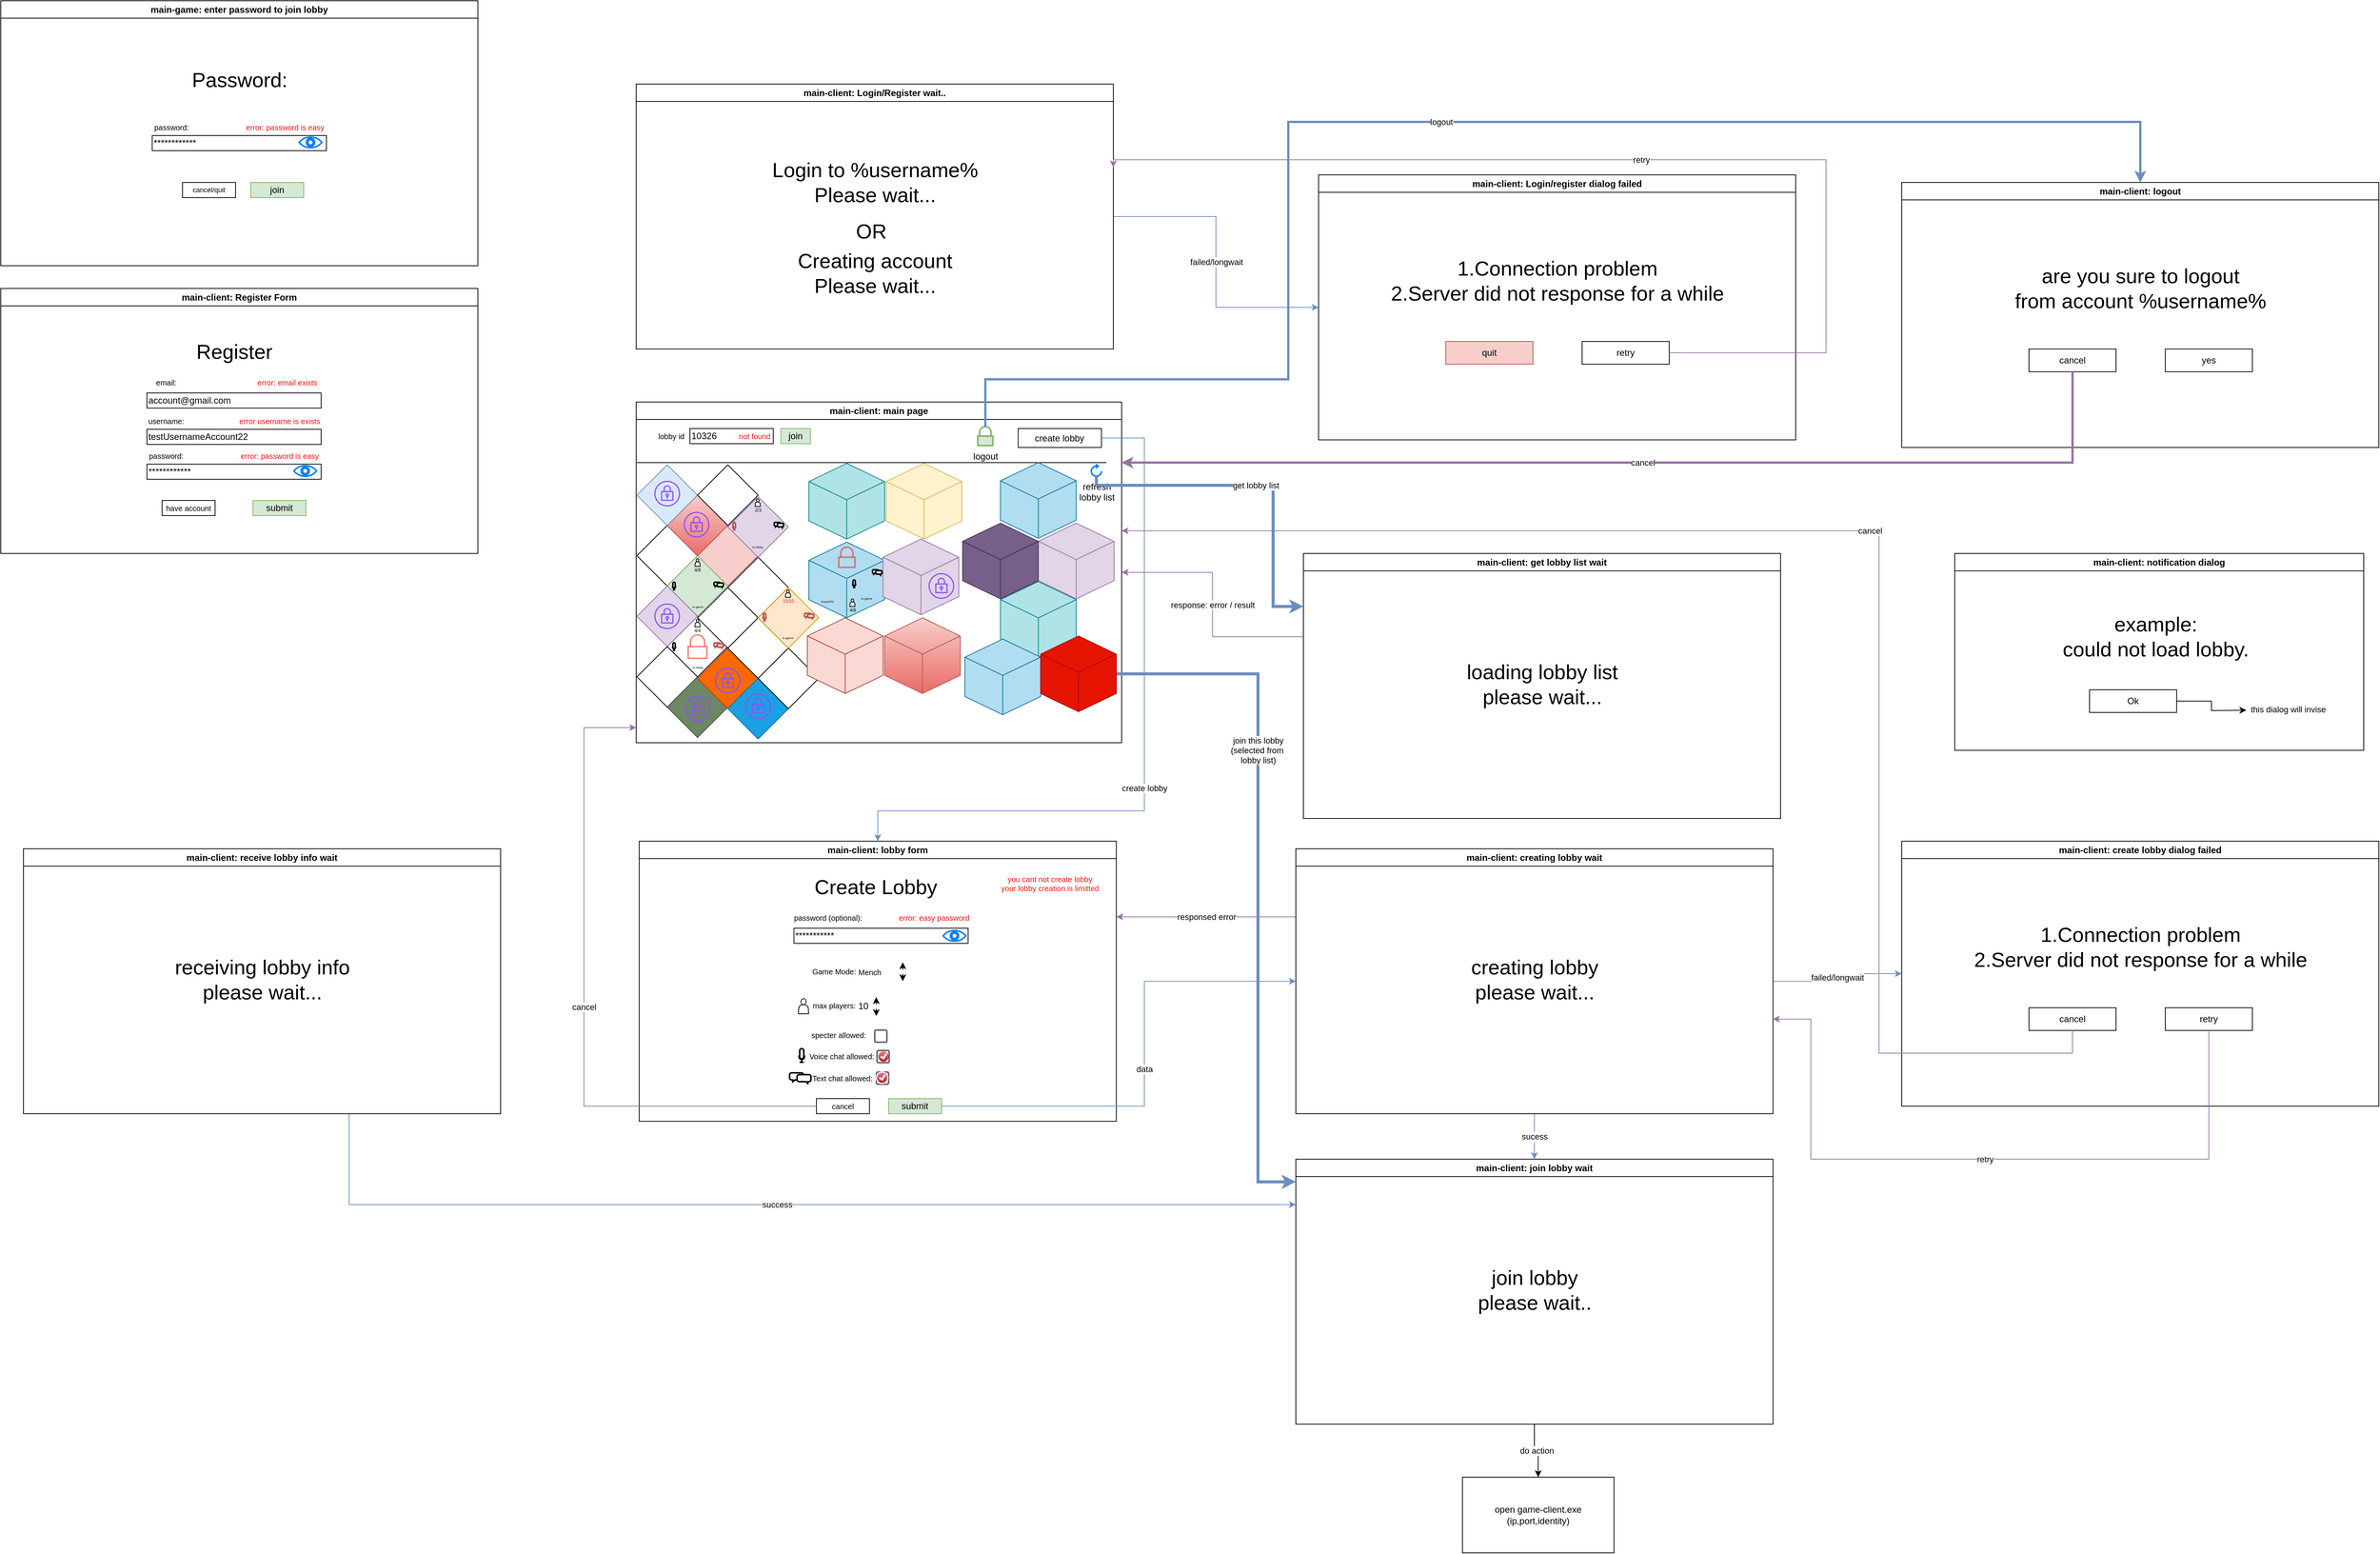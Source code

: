 <mxfile version="22.1.11" type="device">
  <diagram name="Page-1" id="_wcG8xe-D7dsYR9DWQV5">
    <mxGraphModel dx="819" dy="427" grid="1" gridSize="10" guides="1" tooltips="1" connect="1" arrows="1" fold="1" page="1" pageScale="1" pageWidth="850" pageHeight="1100" math="0" shadow="0">
      <root>
        <mxCell id="0" />
        <mxCell id="1" parent="0" />
        <mxCell id="gB0xZqEEHk474Gqq3liz-2" value="main-game: enter password to join lobby" style="swimlane;whiteSpace=wrap;html=1;" vertex="1" parent="1">
          <mxGeometry x="480" y="120" width="630" height="350" as="geometry">
            <mxRectangle x="110" y="30" width="180" height="30" as="alternateBounds" />
          </mxGeometry>
        </mxCell>
        <mxCell id="gB0xZqEEHk474Gqq3liz-4" value="************" style="rounded=0;whiteSpace=wrap;html=1;align=left;" vertex="1" parent="gB0xZqEEHk474Gqq3liz-2">
          <mxGeometry x="200" y="178" width="230" height="20" as="geometry" />
        </mxCell>
        <mxCell id="gB0xZqEEHk474Gqq3liz-5" value="cancel/quit" style="rounded=0;whiteSpace=wrap;html=1;fontSize=9;" vertex="1" parent="gB0xZqEEHk474Gqq3liz-2">
          <mxGeometry x="240" y="240" width="70" height="20" as="geometry" />
        </mxCell>
        <mxCell id="gB0xZqEEHk474Gqq3liz-6" value="join" style="rounded=0;whiteSpace=wrap;html=1;fillColor=#d5e8d4;strokeColor=#82b366;" vertex="1" parent="gB0xZqEEHk474Gqq3liz-2">
          <mxGeometry x="330" y="240" width="70" height="20" as="geometry" />
        </mxCell>
        <mxCell id="gB0xZqEEHk474Gqq3liz-9" value="Password:" style="text;html=1;align=center;verticalAlign=middle;resizable=0;points=[];autosize=1;strokeColor=none;fillColor=none;fontSize=27;" vertex="1" parent="gB0xZqEEHk474Gqq3liz-2">
          <mxGeometry x="240" y="80" width="150" height="50" as="geometry" />
        </mxCell>
        <mxCell id="gB0xZqEEHk474Gqq3liz-10" value="" style="html=1;verticalLabelPosition=bottom;align=center;labelBackgroundColor=#ffffff;verticalAlign=top;strokeWidth=2;strokeColor=#0080F0;shadow=0;dashed=0;shape=mxgraph.ios7.icons.eye;" vertex="1" parent="gB0xZqEEHk474Gqq3liz-2">
          <mxGeometry x="394" y="179.95" width="30" height="14.1" as="geometry" />
        </mxCell>
        <mxCell id="gB0xZqEEHk474Gqq3liz-12" value="password:" style="text;html=1;align=center;verticalAlign=middle;resizable=0;points=[];autosize=1;strokeColor=none;fillColor=none;fontSize=10;" vertex="1" parent="gB0xZqEEHk474Gqq3liz-2">
          <mxGeometry x="190" y="152" width="70" height="30" as="geometry" />
        </mxCell>
        <mxCell id="gB0xZqEEHk474Gqq3liz-14" value="error: password is easy" style="text;html=1;align=center;verticalAlign=middle;resizable=0;points=[];autosize=1;strokeColor=none;fillColor=none;fontSize=10;fontColor=#FF0F0F;" vertex="1" parent="gB0xZqEEHk474Gqq3liz-2">
          <mxGeometry x="310" y="152" width="130" height="30" as="geometry" />
        </mxCell>
        <mxCell id="gB0xZqEEHk474Gqq3liz-16" value="main-client: Register Form" style="swimlane;whiteSpace=wrap;html=1;" vertex="1" parent="1">
          <mxGeometry x="480" y="500" width="630" height="350" as="geometry">
            <mxRectangle x="110" y="30" width="180" height="30" as="alternateBounds" />
          </mxGeometry>
        </mxCell>
        <mxCell id="gB0xZqEEHk474Gqq3liz-17" value="account@gmail.com" style="rounded=0;whiteSpace=wrap;html=1;align=left;" vertex="1" parent="gB0xZqEEHk474Gqq3liz-16">
          <mxGeometry x="193" y="138" width="230" height="20" as="geometry" />
        </mxCell>
        <mxCell id="gB0xZqEEHk474Gqq3liz-18" value="&lt;font style=&quot;font-size: 10px;&quot;&gt;have account&lt;/font&gt;" style="rounded=0;whiteSpace=wrap;html=1;" vertex="1" parent="gB0xZqEEHk474Gqq3liz-16">
          <mxGeometry x="213" y="280" width="70" height="20" as="geometry" />
        </mxCell>
        <mxCell id="gB0xZqEEHk474Gqq3liz-19" value="submit" style="rounded=0;whiteSpace=wrap;html=1;fillColor=#d5e8d4;strokeColor=#82b366;" vertex="1" parent="gB0xZqEEHk474Gqq3liz-16">
          <mxGeometry x="333" y="280" width="70" height="20" as="geometry" />
        </mxCell>
        <mxCell id="gB0xZqEEHk474Gqq3liz-20" value="Register" style="text;html=1;align=center;verticalAlign=middle;resizable=0;points=[];autosize=1;strokeColor=none;fillColor=none;fontSize=27;" vertex="1" parent="gB0xZqEEHk474Gqq3liz-16">
          <mxGeometry x="248" y="59" width="120" height="50" as="geometry" />
        </mxCell>
        <mxCell id="gB0xZqEEHk474Gqq3liz-21" value="email:" style="text;html=1;align=center;verticalAlign=middle;resizable=0;points=[];autosize=1;strokeColor=none;fillColor=none;fontSize=10;" vertex="1" parent="gB0xZqEEHk474Gqq3liz-16">
          <mxGeometry x="193" y="109" width="50" height="30" as="geometry" />
        </mxCell>
        <mxCell id="gB0xZqEEHk474Gqq3liz-22" value="error: email exists" style="text;html=1;align=center;verticalAlign=middle;resizable=0;points=[];autosize=1;strokeColor=none;fillColor=none;fontSize=10;fontColor=#FF0F0F;" vertex="1" parent="gB0xZqEEHk474Gqq3liz-16">
          <mxGeometry x="328" y="109" width="100" height="30" as="geometry" />
        </mxCell>
        <mxCell id="gB0xZqEEHk474Gqq3liz-23" value="************" style="rounded=0;whiteSpace=wrap;html=1;align=left;" vertex="1" parent="gB0xZqEEHk474Gqq3liz-16">
          <mxGeometry x="193" y="232" width="230" height="20" as="geometry" />
        </mxCell>
        <mxCell id="gB0xZqEEHk474Gqq3liz-24" value="" style="html=1;verticalLabelPosition=bottom;align=center;labelBackgroundColor=#ffffff;verticalAlign=top;strokeWidth=2;strokeColor=#0080F0;shadow=0;dashed=0;shape=mxgraph.ios7.icons.eye;" vertex="1" parent="gB0xZqEEHk474Gqq3liz-16">
          <mxGeometry x="387" y="233.95" width="30" height="14.1" as="geometry" />
        </mxCell>
        <mxCell id="gB0xZqEEHk474Gqq3liz-25" value="password:" style="text;html=1;align=center;verticalAlign=middle;resizable=0;points=[];autosize=1;strokeColor=none;fillColor=none;fontSize=10;" vertex="1" parent="gB0xZqEEHk474Gqq3liz-16">
          <mxGeometry x="183" y="206" width="70" height="30" as="geometry" />
        </mxCell>
        <mxCell id="gB0xZqEEHk474Gqq3liz-26" value="error: password is easy" style="text;html=1;align=center;verticalAlign=middle;resizable=0;points=[];autosize=1;strokeColor=none;fillColor=none;fontSize=10;fontColor=#FF0F0F;" vertex="1" parent="gB0xZqEEHk474Gqq3liz-16">
          <mxGeometry x="303" y="206" width="130" height="30" as="geometry" />
        </mxCell>
        <mxCell id="gB0xZqEEHk474Gqq3liz-27" value="testUsernameAccount22" style="rounded=0;whiteSpace=wrap;html=1;align=left;" vertex="1" parent="gB0xZqEEHk474Gqq3liz-16">
          <mxGeometry x="193" y="186" width="230" height="20" as="geometry" />
        </mxCell>
        <mxCell id="gB0xZqEEHk474Gqq3liz-28" value="username:" style="text;html=1;align=center;verticalAlign=middle;resizable=0;points=[];autosize=1;strokeColor=none;fillColor=none;fontSize=10;" vertex="1" parent="gB0xZqEEHk474Gqq3liz-16">
          <mxGeometry x="183" y="160" width="70" height="30" as="geometry" />
        </mxCell>
        <mxCell id="gB0xZqEEHk474Gqq3liz-29" value="error username is exists" style="text;html=1;align=center;verticalAlign=middle;resizable=0;points=[];autosize=1;strokeColor=none;fillColor=none;fontSize=10;fontColor=#FF0F0F;" vertex="1" parent="gB0xZqEEHk474Gqq3liz-16">
          <mxGeometry x="303" y="160" width="130" height="30" as="geometry" />
        </mxCell>
        <mxCell id="gB0xZqEEHk474Gqq3liz-32" value="failed/longwait" style="edgeStyle=orthogonalEdgeStyle;rounded=0;orthogonalLoop=1;jettySize=auto;html=1;fillColor=#dae8fc;strokeColor=#6c8ebf;" edge="1" parent="1" source="gB0xZqEEHk474Gqq3liz-34" target="gB0xZqEEHk474Gqq3liz-40">
          <mxGeometry relative="1" as="geometry" />
        </mxCell>
        <mxCell id="gB0xZqEEHk474Gqq3liz-34" value="main-client: Login/Register wait.." style="swimlane;whiteSpace=wrap;html=1;" vertex="1" parent="1">
          <mxGeometry x="1319" y="230" width="630" height="350" as="geometry">
            <mxRectangle x="110" y="30" width="180" height="30" as="alternateBounds" />
          </mxGeometry>
        </mxCell>
        <mxCell id="gB0xZqEEHk474Gqq3liz-35" value="Login to %username%&lt;br&gt;Please wait..." style="text;html=1;align=center;verticalAlign=middle;resizable=0;points=[];autosize=1;strokeColor=none;fillColor=none;fontSize=27;" vertex="1" parent="gB0xZqEEHk474Gqq3liz-34">
          <mxGeometry x="165" y="90" width="300" height="80" as="geometry" />
        </mxCell>
        <mxCell id="gB0xZqEEHk474Gqq3liz-36" value="Creating account&lt;br&gt;Please wait..." style="text;html=1;align=center;verticalAlign=middle;resizable=0;points=[];autosize=1;strokeColor=none;fillColor=none;fontSize=27;" vertex="1" parent="gB0xZqEEHk474Gqq3liz-34">
          <mxGeometry x="200" y="210" width="230" height="80" as="geometry" />
        </mxCell>
        <mxCell id="gB0xZqEEHk474Gqq3liz-37" value="OR" style="text;html=1;align=center;verticalAlign=middle;resizable=0;points=[];autosize=1;strokeColor=none;fillColor=none;fontSize=27;" vertex="1" parent="gB0xZqEEHk474Gqq3liz-34">
          <mxGeometry x="280" y="170" width="60" height="50" as="geometry" />
        </mxCell>
        <mxCell id="gB0xZqEEHk474Gqq3liz-40" value="main-client: Login/register dialog failed" style="swimlane;whiteSpace=wrap;html=1;" vertex="1" parent="1">
          <mxGeometry x="2220" y="350" width="630" height="350" as="geometry">
            <mxRectangle x="110" y="30" width="180" height="30" as="alternateBounds" />
          </mxGeometry>
        </mxCell>
        <mxCell id="gB0xZqEEHk474Gqq3liz-41" value="1.Connection problem&lt;br&gt;2.Server did not response for a while" style="text;html=1;align=center;verticalAlign=middle;resizable=0;points=[];autosize=1;strokeColor=none;fillColor=none;fontSize=27;" vertex="1" parent="gB0xZqEEHk474Gqq3liz-40">
          <mxGeometry x="85" y="100" width="460" height="80" as="geometry" />
        </mxCell>
        <mxCell id="gB0xZqEEHk474Gqq3liz-42" value="retry" style="rounded=0;whiteSpace=wrap;html=1;" vertex="1" parent="gB0xZqEEHk474Gqq3liz-40">
          <mxGeometry x="348" y="220" width="115" height="30" as="geometry" />
        </mxCell>
        <mxCell id="gB0xZqEEHk474Gqq3liz-43" value="quit" style="rounded=0;whiteSpace=wrap;html=1;fillColor=#f8cecc;strokeColor=#b85450;" vertex="1" parent="gB0xZqEEHk474Gqq3liz-40">
          <mxGeometry x="168" y="220" width="115" height="30" as="geometry" />
        </mxCell>
        <mxCell id="gB0xZqEEHk474Gqq3liz-44" value="retry" style="edgeStyle=orthogonalEdgeStyle;rounded=0;orthogonalLoop=1;jettySize=auto;html=1;fillColor=#e1d5e7;strokeColor=#9673a6;" edge="1" parent="1" source="gB0xZqEEHk474Gqq3liz-42">
          <mxGeometry relative="1" as="geometry">
            <mxPoint x="1949" y="340" as="targetPoint" />
            <Array as="points">
              <mxPoint x="2890" y="585" />
              <mxPoint x="2890" y="330" />
              <mxPoint x="1949" y="330" />
            </Array>
          </mxGeometry>
        </mxCell>
        <mxCell id="gB0xZqEEHk474Gqq3liz-45" value="main-client: main page" style="swimlane;whiteSpace=wrap;html=1;" vertex="1" parent="1">
          <mxGeometry x="1319" y="650" width="641" height="450" as="geometry">
            <mxRectangle x="110" y="30" width="180" height="30" as="alternateBounds" />
          </mxGeometry>
        </mxCell>
        <mxCell id="gB0xZqEEHk474Gqq3liz-46" value="" style="html=1;shape=mxgraph.basic.isocube;isoAngle=15;fillColor=#b1ddf0;strokeColor=#10739e;" vertex="1" parent="gB0xZqEEHk474Gqq3liz-45">
          <mxGeometry x="228" y="185" width="100" height="100" as="geometry" />
        </mxCell>
        <mxCell id="gB0xZqEEHk474Gqq3liz-47" value="" style="html=1;verticalLabelPosition=bottom;align=center;labelBackgroundColor=#ffffff;verticalAlign=top;strokeWidth=2;strokeColor=#F70B0B;shadow=0;dashed=0;shape=mxgraph.ios7.icons.locked;fillColor=none;opacity=50;" vertex="1" parent="gB0xZqEEHk474Gqq3liz-45">
          <mxGeometry x="267.48" y="191.63" width="21.4" height="26.75" as="geometry" />
        </mxCell>
        <mxCell id="gB0xZqEEHk474Gqq3liz-48" value="create lobby" style="rounded=0;whiteSpace=wrap;html=1;" vertex="1" parent="gB0xZqEEHk474Gqq3liz-45">
          <mxGeometry x="504.33" y="35" width="110" height="25" as="geometry" />
        </mxCell>
        <mxCell id="gB0xZqEEHk474Gqq3liz-49" value="join" style="rounded=0;whiteSpace=wrap;html=1;fillColor=#d5e8d4;strokeColor=#82b366;" vertex="1" parent="gB0xZqEEHk474Gqq3liz-45">
          <mxGeometry x="191" y="35" width="39" height="20" as="geometry" />
        </mxCell>
        <mxCell id="gB0xZqEEHk474Gqq3liz-50" value="10326" style="rounded=0;whiteSpace=wrap;html=1;align=left;" vertex="1" parent="gB0xZqEEHk474Gqq3liz-45">
          <mxGeometry x="71" y="35" width="110" height="20" as="geometry" />
        </mxCell>
        <mxCell id="gB0xZqEEHk474Gqq3liz-51" value="lobby id" style="text;html=1;align=center;verticalAlign=middle;resizable=0;points=[];autosize=1;strokeColor=none;fillColor=none;fontSize=10;" vertex="1" parent="gB0xZqEEHk474Gqq3liz-45">
          <mxGeometry x="16" y="30" width="60" height="30" as="geometry" />
        </mxCell>
        <mxCell id="gB0xZqEEHk474Gqq3liz-52" value="not found" style="text;html=1;align=center;verticalAlign=middle;resizable=0;points=[];autosize=1;strokeColor=none;fillColor=none;fontSize=10;fontColor=#FF0F0F;" vertex="1" parent="gB0xZqEEHk474Gqq3liz-45">
          <mxGeometry x="121" y="30" width="70" height="30" as="geometry" />
        </mxCell>
        <mxCell id="gB0xZqEEHk474Gqq3liz-53" value="" style="rhombus;whiteSpace=wrap;html=1;" vertex="1" parent="gB0xZqEEHk474Gqq3liz-45">
          <mxGeometry x="1" y="163" width="80" height="80" as="geometry" />
        </mxCell>
        <mxCell id="gB0xZqEEHk474Gqq3liz-54" value="" style="rhombus;whiteSpace=wrap;html=1;fillColor=#f8cecc;strokeColor=#b85450;" vertex="1" parent="gB0xZqEEHk474Gqq3liz-45">
          <mxGeometry x="81" y="163" width="80" height="80" as="geometry" />
        </mxCell>
        <mxCell id="gB0xZqEEHk474Gqq3liz-55" value="" style="rhombus;whiteSpace=wrap;html=1;fillColor=#f8cecc;strokeColor=#b85450;gradientColor=#ea6b66;" vertex="1" parent="gB0xZqEEHk474Gqq3liz-45">
          <mxGeometry x="41" y="123" width="80" height="80" as="geometry" />
        </mxCell>
        <mxCell id="gB0xZqEEHk474Gqq3liz-56" value="" style="rhombus;whiteSpace=wrap;html=1;fillColor=#d5e8d4;strokeColor=#82b366;" vertex="1" parent="gB0xZqEEHk474Gqq3liz-45">
          <mxGeometry x="41" y="203" width="80" height="80" as="geometry" />
        </mxCell>
        <mxCell id="gB0xZqEEHk474Gqq3liz-57" value="" style="html=1;shape=mxgraph.basic.isocube;isoAngle=15;fillColor=#e1d5e7;strokeColor=#9673a6;" vertex="1" parent="gB0xZqEEHk474Gqq3liz-45">
          <mxGeometry x="326" y="181" width="100" height="100" as="geometry" />
        </mxCell>
        <mxCell id="gB0xZqEEHk474Gqq3liz-58" value="" style="html=1;shape=mxgraph.basic.isocube;isoAngle=15;fillColor=#fff2cc;strokeColor=#d6b656;" vertex="1" parent="gB0xZqEEHk474Gqq3liz-45">
          <mxGeometry x="330" y="81" width="100" height="100" as="geometry" />
        </mxCell>
        <mxCell id="gB0xZqEEHk474Gqq3liz-59" value="" style="rhombus;whiteSpace=wrap;html=1;" vertex="1" parent="gB0xZqEEHk474Gqq3liz-45">
          <mxGeometry x="41" y="283" width="80" height="80" as="geometry" />
        </mxCell>
        <mxCell id="gB0xZqEEHk474Gqq3liz-60" value="" style="rhombus;whiteSpace=wrap;html=1;" vertex="1" parent="gB0xZqEEHk474Gqq3liz-45">
          <mxGeometry x="121" y="205" width="80" height="80" as="geometry" />
        </mxCell>
        <mxCell id="gB0xZqEEHk474Gqq3liz-61" value="" style="rhombus;whiteSpace=wrap;html=1;fillColor=#e1d5e7;strokeColor=#9673a6;" vertex="1" parent="gB0xZqEEHk474Gqq3liz-45">
          <mxGeometry x="121" y="125" width="80" height="80" as="geometry" />
        </mxCell>
        <mxCell id="gB0xZqEEHk474Gqq3liz-62" value="" style="html=1;shape=mxgraph.basic.isocube;isoAngle=15;fillColor=#f8cecc;strokeColor=#b85450;gradientColor=#ea6b66;" vertex="1" parent="gB0xZqEEHk474Gqq3liz-45">
          <mxGeometry x="328" y="285" width="100" height="100" as="geometry" />
        </mxCell>
        <mxCell id="gB0xZqEEHk474Gqq3liz-63" value="" style="html=1;shape=mxgraph.basic.isocube;isoAngle=15;fillColor=#b0e3e6;strokeColor=#0e8088;" vertex="1" parent="gB0xZqEEHk474Gqq3liz-45">
          <mxGeometry x="228" y="81" width="100" height="100" as="geometry" />
        </mxCell>
        <mxCell id="gB0xZqEEHk474Gqq3liz-64" value="" style="rhombus;whiteSpace=wrap;html=1;fillColor=#e1d5e7;strokeColor=#9673a6;" vertex="1" parent="gB0xZqEEHk474Gqq3liz-45">
          <mxGeometry x="1" y="243" width="80" height="80" as="geometry" />
        </mxCell>
        <mxCell id="gB0xZqEEHk474Gqq3liz-65" value="" style="rhombus;whiteSpace=wrap;html=1;fillColor=#dae8fc;strokeColor=#6c8ebf;" vertex="1" parent="gB0xZqEEHk474Gqq3liz-45">
          <mxGeometry x="1" y="83" width="80" height="80" as="geometry" />
        </mxCell>
        <mxCell id="gB0xZqEEHk474Gqq3liz-66" value="" style="rhombus;whiteSpace=wrap;html=1;" vertex="1" parent="gB0xZqEEHk474Gqq3liz-45">
          <mxGeometry x="81" y="83" width="80" height="80" as="geometry" />
        </mxCell>
        <mxCell id="gB0xZqEEHk474Gqq3liz-67" value="" style="rhombus;whiteSpace=wrap;html=1;" vertex="1" parent="gB0xZqEEHk474Gqq3liz-45">
          <mxGeometry x="81" y="245" width="80" height="80" as="geometry" />
        </mxCell>
        <mxCell id="gB0xZqEEHk474Gqq3liz-68" value="" style="rhombus;whiteSpace=wrap;html=1;" vertex="1" parent="gB0xZqEEHk474Gqq3liz-45">
          <mxGeometry x="1" y="323" width="80" height="80" as="geometry" />
        </mxCell>
        <mxCell id="gB0xZqEEHk474Gqq3liz-69" value="" style="rhombus;whiteSpace=wrap;html=1;fillColor=#6d8764;fontColor=#ffffff;strokeColor=#3A5431;" vertex="1" parent="gB0xZqEEHk474Gqq3liz-45">
          <mxGeometry x="41" y="363" width="80" height="80" as="geometry" />
        </mxCell>
        <mxCell id="gB0xZqEEHk474Gqq3liz-70" value="" style="rhombus;whiteSpace=wrap;html=1;fillColor=#fa6800;fontColor=#000000;strokeColor=#C73500;" vertex="1" parent="gB0xZqEEHk474Gqq3liz-45">
          <mxGeometry x="81" y="325" width="80" height="80" as="geometry" />
        </mxCell>
        <mxCell id="gB0xZqEEHk474Gqq3liz-71" value="" style="rhombus;whiteSpace=wrap;html=1;" vertex="1" parent="gB0xZqEEHk474Gqq3liz-45">
          <mxGeometry x="121" y="285" width="80" height="80" as="geometry" />
        </mxCell>
        <mxCell id="gB0xZqEEHk474Gqq3liz-72" value="" style="rhombus;whiteSpace=wrap;html=1;fillColor=#1ba1e2;fontColor=#ffffff;strokeColor=#006EAF;" vertex="1" parent="gB0xZqEEHk474Gqq3liz-45">
          <mxGeometry x="121" y="365" width="80" height="80" as="geometry" />
        </mxCell>
        <mxCell id="gB0xZqEEHk474Gqq3liz-73" value="" style="rhombus;whiteSpace=wrap;html=1;" vertex="1" parent="gB0xZqEEHk474Gqq3liz-45">
          <mxGeometry x="161" y="325" width="80" height="80" as="geometry" />
        </mxCell>
        <mxCell id="gB0xZqEEHk474Gqq3liz-74" value="" style="rhombus;whiteSpace=wrap;html=1;fillColor=#ffe6cc;strokeColor=#d79b00;" vertex="1" parent="gB0xZqEEHk474Gqq3liz-45">
          <mxGeometry x="161" y="245" width="80" height="80" as="geometry" />
        </mxCell>
        <mxCell id="gB0xZqEEHk474Gqq3liz-75" value="" style="html=1;shape=mxgraph.basic.isocube;isoAngle=15;fillColor=#fad9d5;strokeColor=#ae4132;" vertex="1" parent="gB0xZqEEHk474Gqq3liz-45">
          <mxGeometry x="226" y="285" width="100" height="100" as="geometry" />
        </mxCell>
        <mxCell id="gB0xZqEEHk474Gqq3liz-76" value="refresh&lt;br&gt;lobby list" style="html=1;verticalLabelPosition=bottom;align=center;labelBackgroundColor=#ffffff;verticalAlign=top;strokeWidth=2;strokeColor=#0080F0;shadow=0;dashed=0;shape=mxgraph.ios7.icons.reload;" vertex="1" parent="gB0xZqEEHk474Gqq3liz-45">
          <mxGeometry x="601" y="83" width="13.33" height="15" as="geometry" />
        </mxCell>
        <mxCell id="gB0xZqEEHk474Gqq3liz-77" value="logout" style="html=1;verticalLabelPosition=bottom;align=center;labelBackgroundColor=#ffffff;verticalAlign=top;strokeWidth=2;strokeColor=#82b366;shadow=0;dashed=0;shape=mxgraph.ios7.icons.locked;fillColor=#d5e8d4;" vertex="1" parent="gB0xZqEEHk474Gqq3liz-45">
          <mxGeometry x="451" y="32.5" width="20" height="25" as="geometry" />
        </mxCell>
        <mxCell id="gB0xZqEEHk474Gqq3liz-78" value="" style="shape=actor;whiteSpace=wrap;html=1;" vertex="1" parent="gB0xZqEEHk474Gqq3liz-45">
          <mxGeometry x="77.67" y="207" width="6.67" height="10" as="geometry" />
        </mxCell>
        <mxCell id="gB0xZqEEHk474Gqq3liz-79" value="4/8" style="text;html=1;strokeColor=none;fillColor=none;align=center;verticalAlign=middle;whiteSpace=wrap;rounded=0;fontSize=6;" vertex="1" parent="gB0xZqEEHk474Gqq3liz-45">
          <mxGeometry x="73.16" y="217" width="15.67" height="10" as="geometry" />
        </mxCell>
        <mxCell id="gB0xZqEEHk474Gqq3liz-80" value="" style="html=1;verticalLabelPosition=bottom;align=center;labelBackgroundColor=#ffffff;verticalAlign=top;strokeWidth=2;shadow=0;dashed=0;shape=mxgraph.ios7.icons.microphone;" vertex="1" parent="gB0xZqEEHk474Gqq3liz-45">
          <mxGeometry x="48" y="238" width="4" height="10" as="geometry" />
        </mxCell>
        <mxCell id="gB0xZqEEHk474Gqq3liz-81" value="" style="html=1;verticalLabelPosition=bottom;align=center;labelBackgroundColor=#ffffff;verticalAlign=top;strokeWidth=2;shadow=0;dashed=0;shape=mxgraph.ios7.icons.chat;" vertex="1" parent="gB0xZqEEHk474Gqq3liz-45">
          <mxGeometry x="102.75" y="238" width="12.33" height="7" as="geometry" />
        </mxCell>
        <mxCell id="gB0xZqEEHk474Gqq3liz-82" value="" style="shape=image;html=1;verticalAlign=top;verticalLabelPosition=bottom;labelBackgroundColor=#ffffff;imageAspect=0;aspect=fixed;image=https://cdn0.iconfinder.com/data/icons/pokemon-go-vol-2/135/_pikachu-128.png" vertex="1" parent="gB0xZqEEHk474Gqq3liz-45">
          <mxGeometry x="62.76" y="226.75" width="36.5" height="36.5" as="geometry" />
        </mxCell>
        <mxCell id="gB0xZqEEHk474Gqq3liz-83" value="" style="shape=image;html=1;verticalAlign=top;verticalLabelPosition=bottom;labelBackgroundColor=#ffffff;imageAspect=0;aspect=fixed;image=https://cdn4.iconfinder.com/data/icons/evil-icons-user-interface/64/eye-128.png;imageBackground=none;imageBorder=none;" vertex="1" parent="gB0xZqEEHk474Gqq3liz-45">
          <mxGeometry x="56" y="221" width="15" height="15" as="geometry" />
        </mxCell>
        <mxCell id="gB0xZqEEHk474Gqq3liz-84" value="in-game" style="text;html=1;strokeColor=none;fillColor=none;align=center;verticalAlign=middle;whiteSpace=wrap;rounded=0;fontSize=4;" vertex="1" parent="gB0xZqEEHk474Gqq3liz-45">
          <mxGeometry x="69.69" y="270" width="22.63" height="1" as="geometry" />
        </mxCell>
        <mxCell id="gB0xZqEEHk474Gqq3liz-85" value="" style="shape=actor;whiteSpace=wrap;html=1;" vertex="1" parent="gB0xZqEEHk474Gqq3liz-45">
          <mxGeometry x="157.13" y="128" width="6.67" height="10" as="geometry" />
        </mxCell>
        <mxCell id="gB0xZqEEHk474Gqq3liz-86" value="2/3" style="text;html=1;strokeColor=none;fillColor=none;align=center;verticalAlign=middle;whiteSpace=wrap;rounded=0;fontSize=6;" vertex="1" parent="gB0xZqEEHk474Gqq3liz-45">
          <mxGeometry x="152.62" y="138" width="15.67" height="10" as="geometry" />
        </mxCell>
        <mxCell id="gB0xZqEEHk474Gqq3liz-87" value="" style="html=1;verticalLabelPosition=bottom;align=center;labelBackgroundColor=#ffffff;verticalAlign=top;strokeWidth=2;shadow=0;dashed=0;shape=mxgraph.ios7.icons.microphone;fillColor=#f8cecc;strokeColor=#b85450;" vertex="1" parent="gB0xZqEEHk474Gqq3liz-45">
          <mxGeometry x="127.46" y="159" width="4" height="10" as="geometry" />
        </mxCell>
        <mxCell id="gB0xZqEEHk474Gqq3liz-88" value="" style="html=1;verticalLabelPosition=bottom;align=center;labelBackgroundColor=#ffffff;verticalAlign=top;strokeWidth=2;shadow=0;dashed=0;shape=mxgraph.ios7.icons.chat;" vertex="1" parent="gB0xZqEEHk474Gqq3liz-45">
          <mxGeometry x="182.21" y="159" width="12.33" height="7" as="geometry" />
        </mxCell>
        <mxCell id="gB0xZqEEHk474Gqq3liz-89" value="" style="shape=image;html=1;verticalAlign=top;verticalLabelPosition=bottom;labelBackgroundColor=#ffffff;imageAspect=0;aspect=fixed;image=https://cdn4.iconfinder.com/data/icons/evil-icons-user-interface/64/eye-128.png;imageBackground=none;imageBorder=none;" vertex="1" parent="gB0xZqEEHk474Gqq3liz-45">
          <mxGeometry x="135.46" y="142" width="15" height="15" as="geometry" />
        </mxCell>
        <mxCell id="gB0xZqEEHk474Gqq3liz-90" value="in-lobby" style="text;html=1;strokeColor=none;fillColor=none;align=center;verticalAlign=middle;whiteSpace=wrap;rounded=0;fontSize=4;" vertex="1" parent="gB0xZqEEHk474Gqq3liz-45">
          <mxGeometry x="149.15" y="191" width="22.63" height="1" as="geometry" />
        </mxCell>
        <mxCell id="gB0xZqEEHk474Gqq3liz-91" value="" style="shape=actor;whiteSpace=wrap;html=1;" vertex="1" parent="gB0xZqEEHk474Gqq3liz-45">
          <mxGeometry x="197.13" y="248" width="6.67" height="10" as="geometry" />
        </mxCell>
        <mxCell id="gB0xZqEEHk474Gqq3liz-92" value="10/10" style="text;html=1;strokeColor=none;fillColor=none;align=center;verticalAlign=middle;whiteSpace=wrap;rounded=0;fontSize=6;fontColor=#FF1B0A;" vertex="1" parent="gB0xZqEEHk474Gqq3liz-45">
          <mxGeometry x="192.62" y="258" width="15.67" height="10" as="geometry" />
        </mxCell>
        <mxCell id="gB0xZqEEHk474Gqq3liz-93" value="" style="html=1;verticalLabelPosition=bottom;align=center;labelBackgroundColor=#ffffff;verticalAlign=top;strokeWidth=2;shadow=0;dashed=0;shape=mxgraph.ios7.icons.microphone;fillColor=#f8cecc;strokeColor=#b85450;" vertex="1" parent="gB0xZqEEHk474Gqq3liz-45">
          <mxGeometry x="167.46" y="279" width="4" height="10" as="geometry" />
        </mxCell>
        <mxCell id="gB0xZqEEHk474Gqq3liz-94" value="" style="html=1;verticalLabelPosition=bottom;align=center;labelBackgroundColor=#ffffff;verticalAlign=top;strokeWidth=2;shadow=0;dashed=0;shape=mxgraph.ios7.icons.chat;fillColor=#f8cecc;strokeColor=#b85450;" vertex="1" parent="gB0xZqEEHk474Gqq3liz-45">
          <mxGeometry x="222.21" y="279" width="12.33" height="7" as="geometry" />
        </mxCell>
        <mxCell id="gB0xZqEEHk474Gqq3liz-95" value="" style="shape=image;html=1;verticalAlign=top;verticalLabelPosition=bottom;labelBackgroundColor=#ffffff;imageAspect=0;aspect=fixed;image=https://cdn4.iconfinder.com/data/icons/evil-icons-user-interface/64/eye-128.png;imageBackground=none;imageBorder=none;" vertex="1" parent="gB0xZqEEHk474Gqq3liz-45">
          <mxGeometry x="175.46" y="262" width="15" height="15" as="geometry" />
        </mxCell>
        <mxCell id="gB0xZqEEHk474Gqq3liz-96" value="in-game" style="text;html=1;strokeColor=none;fillColor=none;align=center;verticalAlign=middle;whiteSpace=wrap;rounded=0;fontSize=4;" vertex="1" parent="gB0xZqEEHk474Gqq3liz-45">
          <mxGeometry x="189.15" y="311" width="22.63" height="1" as="geometry" />
        </mxCell>
        <mxCell id="gB0xZqEEHk474Gqq3liz-97" value="" style="shape=image;html=1;verticalAlign=top;verticalLabelPosition=bottom;labelBackgroundColor=#ffffff;imageAspect=0;aspect=fixed;image=https://cdn0.iconfinder.com/data/icons/pokemon-go-vol-2/135/_snorlax-128.png" vertex="1" parent="gB0xZqEEHk474Gqq3liz-45">
          <mxGeometry x="185" y="271" width="32" height="32" as="geometry" />
        </mxCell>
        <mxCell id="gB0xZqEEHk474Gqq3liz-98" value="" style="shape=actor;whiteSpace=wrap;html=1;" vertex="1" parent="gB0xZqEEHk474Gqq3liz-45">
          <mxGeometry x="77.67" y="287" width="6.67" height="10" as="geometry" />
        </mxCell>
        <mxCell id="gB0xZqEEHk474Gqq3liz-99" value="" style="html=1;verticalLabelPosition=bottom;align=center;labelBackgroundColor=#ffffff;verticalAlign=top;strokeWidth=2;shadow=0;dashed=0;shape=mxgraph.ios7.icons.microphone;" vertex="1" parent="gB0xZqEEHk474Gqq3liz-45">
          <mxGeometry x="48" y="318" width="4" height="10" as="geometry" />
        </mxCell>
        <mxCell id="gB0xZqEEHk474Gqq3liz-100" value="" style="html=1;verticalLabelPosition=bottom;align=center;labelBackgroundColor=#ffffff;verticalAlign=top;strokeWidth=2;shadow=0;dashed=0;shape=mxgraph.ios7.icons.chat;fillColor=#f8cecc;strokeColor=#b85450;" vertex="1" parent="gB0xZqEEHk474Gqq3liz-45">
          <mxGeometry x="102.75" y="318" width="12.33" height="7" as="geometry" />
        </mxCell>
        <mxCell id="gB0xZqEEHk474Gqq3liz-101" value="" style="shape=image;html=1;verticalAlign=top;verticalLabelPosition=bottom;labelBackgroundColor=#ffffff;imageAspect=0;aspect=fixed;image=https://cdn4.iconfinder.com/data/icons/evil-icons-user-interface/64/eye-128.png;imageBackground=none;imageBorder=none;" vertex="1" parent="gB0xZqEEHk474Gqq3liz-45">
          <mxGeometry x="56" y="301" width="15" height="15" as="geometry" />
        </mxCell>
        <mxCell id="gB0xZqEEHk474Gqq3liz-102" value="in-lobby" style="text;html=1;strokeColor=none;fillColor=none;align=center;verticalAlign=middle;whiteSpace=wrap;rounded=0;fontSize=4;" vertex="1" parent="gB0xZqEEHk474Gqq3liz-45">
          <mxGeometry x="69.69" y="350" width="22.63" height="1" as="geometry" />
        </mxCell>
        <mxCell id="gB0xZqEEHk474Gqq3liz-103" value="" style="shape=image;html=1;verticalAlign=top;verticalLabelPosition=bottom;labelBackgroundColor=#ffffff;imageAspect=0;aspect=fixed;image=https://cdn0.iconfinder.com/data/icons/pokemon-go-vol-2/135/_snorlax-128.png" vertex="1" parent="gB0xZqEEHk474Gqq3liz-45">
          <mxGeometry x="65.54" y="310" width="32" height="32" as="geometry" />
        </mxCell>
        <mxCell id="gB0xZqEEHk474Gqq3liz-104" value="4/4" style="text;html=1;strokeColor=none;fillColor=none;align=center;verticalAlign=middle;whiteSpace=wrap;rounded=0;fontSize=6;" vertex="1" parent="gB0xZqEEHk474Gqq3liz-45">
          <mxGeometry x="73.16" y="297" width="15.67" height="10" as="geometry" />
        </mxCell>
        <mxCell id="gB0xZqEEHk474Gqq3liz-105" value="" style="html=1;verticalLabelPosition=bottom;align=center;labelBackgroundColor=#ffffff;verticalAlign=top;strokeWidth=2;strokeColor=#F70B0B;shadow=0;dashed=0;shape=mxgraph.ios7.icons.locked;fillColor=none;opacity=50;" vertex="1" parent="gB0xZqEEHk474Gqq3liz-45">
          <mxGeometry x="68.61" y="307.5" width="24.8" height="31" as="geometry" />
        </mxCell>
        <mxCell id="gB0xZqEEHk474Gqq3liz-106" value="" style="shape=image;html=1;verticalAlign=top;verticalLabelPosition=bottom;labelBackgroundColor=#ffffff;imageAspect=0;aspect=fixed;image=https://cdn0.iconfinder.com/data/icons/pokemon-go-vol-2/135/_Pokeball-128.png" vertex="1" parent="gB0xZqEEHk474Gqq3liz-45">
          <mxGeometry x="146.46" y="151" width="28" height="28" as="geometry" />
        </mxCell>
        <mxCell id="gB0xZqEEHk474Gqq3liz-107" value="" style="sketch=0;outlineConnect=0;fontColor=#232F3E;gradientColor=none;fillColor=#8C4FFF;strokeColor=none;dashed=0;verticalLabelPosition=bottom;verticalAlign=top;align=center;html=1;fontSize=12;fontStyle=0;aspect=fixed;pointerEvents=1;shape=mxgraph.aws4.vpn_gateway;" vertex="1" parent="gB0xZqEEHk474Gqq3liz-45">
          <mxGeometry x="144" y="385" width="34" height="34" as="geometry" />
        </mxCell>
        <mxCell id="gB0xZqEEHk474Gqq3liz-108" value="" style="sketch=0;outlineConnect=0;fontColor=#232F3E;gradientColor=none;fillColor=#8C4FFF;strokeColor=none;dashed=0;verticalLabelPosition=bottom;verticalAlign=top;align=center;html=1;fontSize=12;fontStyle=0;aspect=fixed;pointerEvents=1;shape=mxgraph.aws4.vpn_gateway;" vertex="1" parent="gB0xZqEEHk474Gqq3liz-45">
          <mxGeometry x="62.76" y="145" width="34" height="34" as="geometry" />
        </mxCell>
        <mxCell id="gB0xZqEEHk474Gqq3liz-109" value="" style="sketch=0;outlineConnect=0;fontColor=#232F3E;gradientColor=none;fillColor=#8C4FFF;strokeColor=none;dashed=0;verticalLabelPosition=bottom;verticalAlign=top;align=center;html=1;fontSize=12;fontStyle=0;aspect=fixed;pointerEvents=1;shape=mxgraph.aws4.vpn_gateway;" vertex="1" parent="gB0xZqEEHk474Gqq3liz-45">
          <mxGeometry x="386" y="226" width="34" height="34" as="geometry" />
        </mxCell>
        <mxCell id="gB0xZqEEHk474Gqq3liz-110" value="" style="shape=actor;whiteSpace=wrap;html=1;" vertex="1" parent="gB0xZqEEHk474Gqq3liz-45">
          <mxGeometry x="282.21" y="260" width="6.67" height="10" as="geometry" />
        </mxCell>
        <mxCell id="gB0xZqEEHk474Gqq3liz-111" value="4/8" style="text;html=1;strokeColor=none;fillColor=none;align=center;verticalAlign=middle;whiteSpace=wrap;rounded=0;fontSize=6;" vertex="1" parent="gB0xZqEEHk474Gqq3liz-45">
          <mxGeometry x="277.7" y="270" width="15.67" height="10" as="geometry" />
        </mxCell>
        <mxCell id="gB0xZqEEHk474Gqq3liz-112" value="" style="html=1;verticalLabelPosition=bottom;align=center;labelBackgroundColor=#ffffff;verticalAlign=top;strokeWidth=2;shadow=0;dashed=0;shape=mxgraph.ios7.icons.microphone;" vertex="1" parent="gB0xZqEEHk474Gqq3liz-45">
          <mxGeometry x="285.8" y="235" width="4" height="10" as="geometry" />
        </mxCell>
        <mxCell id="gB0xZqEEHk474Gqq3liz-113" value="" style="html=1;verticalLabelPosition=bottom;align=center;labelBackgroundColor=#ffffff;verticalAlign=top;strokeWidth=2;shadow=0;dashed=0;shape=mxgraph.ios7.icons.chat;" vertex="1" parent="gB0xZqEEHk474Gqq3liz-45">
          <mxGeometry x="312.0" y="221.5" width="12.33" height="7" as="geometry" />
        </mxCell>
        <mxCell id="gB0xZqEEHk474Gqq3liz-114" value="" style="shape=image;html=1;verticalAlign=top;verticalLabelPosition=bottom;labelBackgroundColor=#ffffff;imageAspect=0;aspect=fixed;image=https://cdn0.iconfinder.com/data/icons/pokemon-go-vol-2/135/_pikachu-128.png" vertex="1" parent="gB0xZqEEHk474Gqq3liz-45">
          <mxGeometry x="234.54" y="227" width="36.5" height="36.5" as="geometry" />
        </mxCell>
        <mxCell id="gB0xZqEEHk474Gqq3liz-115" value="" style="shape=image;html=1;verticalAlign=top;verticalLabelPosition=bottom;labelBackgroundColor=#ffffff;imageAspect=0;aspect=fixed;image=https://cdn4.iconfinder.com/data/icons/evil-icons-user-interface/64/eye-128.png;imageBackground=none;imageBorder=none;" vertex="1" parent="gB0xZqEEHk474Gqq3liz-45">
          <mxGeometry x="293.37" y="224.5" width="15" height="15" as="geometry" />
        </mxCell>
        <mxCell id="gB0xZqEEHk474Gqq3liz-116" value="GuessPO" style="text;html=1;strokeColor=none;fillColor=none;align=center;verticalAlign=middle;whiteSpace=wrap;rounded=0;fontSize=4;" vertex="1" parent="gB0xZqEEHk474Gqq3liz-45">
          <mxGeometry x="241" y="263.5" width="22.63" height="1" as="geometry" />
        </mxCell>
        <mxCell id="gB0xZqEEHk474Gqq3liz-117" value="in-game" style="text;html=1;strokeColor=none;fillColor=none;align=center;verticalAlign=middle;whiteSpace=wrap;rounded=0;fontSize=4;" vertex="1" parent="gB0xZqEEHk474Gqq3liz-45">
          <mxGeometry x="293.37" y="259" width="22.63" height="1" as="geometry" />
        </mxCell>
        <mxCell id="gB0xZqEEHk474Gqq3liz-118" value="" style="sketch=0;outlineConnect=0;fontColor=#232F3E;gradientColor=none;fillColor=#8C4FFF;strokeColor=none;dashed=0;verticalLabelPosition=bottom;verticalAlign=top;align=center;html=1;fontSize=12;fontStyle=0;aspect=fixed;pointerEvents=1;shape=mxgraph.aws4.vpn_gateway;" vertex="1" parent="gB0xZqEEHk474Gqq3liz-45">
          <mxGeometry x="64.54" y="388" width="34" height="34" as="geometry" />
        </mxCell>
        <mxCell id="gB0xZqEEHk474Gqq3liz-119" value="" style="sketch=0;outlineConnect=0;fontColor=#232F3E;gradientColor=none;fillColor=#8C4FFF;strokeColor=none;dashed=0;verticalLabelPosition=bottom;verticalAlign=top;align=center;html=1;fontSize=12;fontStyle=0;aspect=fixed;pointerEvents=1;shape=mxgraph.aws4.vpn_gateway;" vertex="1" parent="gB0xZqEEHk474Gqq3liz-45">
          <mxGeometry x="104" y="351" width="34" height="34" as="geometry" />
        </mxCell>
        <mxCell id="gB0xZqEEHk474Gqq3liz-120" value="" style="sketch=0;outlineConnect=0;fontColor=#232F3E;gradientColor=none;fillColor=#8C4FFF;strokeColor=none;dashed=0;verticalLabelPosition=bottom;verticalAlign=top;align=center;html=1;fontSize=12;fontStyle=0;aspect=fixed;pointerEvents=1;shape=mxgraph.aws4.vpn_gateway;" vertex="1" parent="gB0xZqEEHk474Gqq3liz-45">
          <mxGeometry x="24" y="266" width="34" height="34" as="geometry" />
        </mxCell>
        <mxCell id="gB0xZqEEHk474Gqq3liz-121" value="" style="sketch=0;outlineConnect=0;fontColor=#232F3E;gradientColor=none;fillColor=#8C4FFF;strokeColor=none;dashed=0;verticalLabelPosition=bottom;verticalAlign=top;align=center;html=1;fontSize=12;fontStyle=0;aspect=fixed;pointerEvents=1;shape=mxgraph.aws4.vpn_gateway;" vertex="1" parent="gB0xZqEEHk474Gqq3liz-45">
          <mxGeometry x="24" y="104" width="34" height="34" as="geometry" />
        </mxCell>
        <mxCell id="gB0xZqEEHk474Gqq3liz-122" value="" style="endArrow=none;html=1;rounded=0;" edge="1" parent="1">
          <mxGeometry width="50" height="50" relative="1" as="geometry">
            <mxPoint x="1320" y="730" as="sourcePoint" />
            <mxPoint x="1940" y="730" as="targetPoint" />
          </mxGeometry>
        </mxCell>
        <mxCell id="gB0xZqEEHk474Gqq3liz-123" value="" style="html=1;shape=mxgraph.basic.isocube;isoAngle=15;fillColor=#e1d5e7;strokeColor=#9673a6;" vertex="1" parent="1">
          <mxGeometry x="1850" y="810" width="100" height="100" as="geometry" />
        </mxCell>
        <mxCell id="gB0xZqEEHk474Gqq3liz-124" value="" style="html=1;shape=mxgraph.basic.isocube;isoAngle=15;fillColor=#b0e3e6;strokeColor=#0e8088;" vertex="1" parent="1">
          <mxGeometry x="1800" y="887" width="100" height="100" as="geometry" />
        </mxCell>
        <mxCell id="gB0xZqEEHk474Gqq3liz-125" value="" style="html=1;shape=mxgraph.basic.isocube;isoAngle=15;fillColor=#76608a;fontColor=#ffffff;strokeColor=#432D57;" vertex="1" parent="1">
          <mxGeometry x="1750" y="810" width="100" height="100" as="geometry" />
        </mxCell>
        <mxCell id="gB0xZqEEHk474Gqq3liz-126" value="" style="html=1;shape=mxgraph.basic.isocube;isoAngle=15;fillColor=#b1ddf0;strokeColor=#10739e;" vertex="1" parent="1">
          <mxGeometry x="1753" y="963" width="100" height="100" as="geometry" />
        </mxCell>
        <mxCell id="gB0xZqEEHk474Gqq3liz-127" value="" style="html=1;shape=mxgraph.basic.isocube;isoAngle=15;fillColor=#b1ddf0;strokeColor=#10739e;" vertex="1" parent="1">
          <mxGeometry x="1800" y="730" width="100" height="100" as="geometry" />
        </mxCell>
        <mxCell id="gB0xZqEEHk474Gqq3liz-128" value="join this lobby&lt;br&gt;(selected from&amp;nbsp;&lt;br&gt;lobby list)" style="edgeStyle=orthogonalEdgeStyle;rounded=0;orthogonalLoop=1;jettySize=auto;html=1;fillColor=#dae8fc;strokeColor=#6c8ebf;strokeWidth=4;" edge="1" parent="1" source="gB0xZqEEHk474Gqq3liz-129" target="gB0xZqEEHk474Gqq3liz-176">
          <mxGeometry x="-0.366" relative="1" as="geometry">
            <Array as="points">
              <mxPoint x="2140" y="1009.0" />
              <mxPoint x="2140" y="1680" />
            </Array>
            <mxPoint as="offset" />
          </mxGeometry>
        </mxCell>
        <mxCell id="gB0xZqEEHk474Gqq3liz-129" value="" style="html=1;shape=mxgraph.basic.isocube;isoAngle=15;fillColor=#e51400;fontColor=#ffffff;strokeColor=#B20000;" vertex="1" parent="1">
          <mxGeometry x="1853" y="959" width="100" height="100" as="geometry" />
        </mxCell>
        <mxCell id="gB0xZqEEHk474Gqq3liz-130" value="main-client: lobby form" style="swimlane;whiteSpace=wrap;html=1;" vertex="1" parent="1">
          <mxGeometry x="1323" y="1230" width="630" height="370" as="geometry">
            <mxRectangle x="110" y="30" width="180" height="30" as="alternateBounds" />
          </mxGeometry>
        </mxCell>
        <mxCell id="gB0xZqEEHk474Gqq3liz-131" value="***********" style="rounded=0;whiteSpace=wrap;html=1;align=left;" vertex="1" parent="gB0xZqEEHk474Gqq3liz-130">
          <mxGeometry x="204.29" y="115" width="230" height="20" as="geometry" />
        </mxCell>
        <mxCell id="gB0xZqEEHk474Gqq3liz-132" value="password (optional):" style="text;html=1;align=center;verticalAlign=middle;resizable=0;points=[];autosize=1;strokeColor=none;fillColor=none;fontSize=10;" vertex="1" parent="gB0xZqEEHk474Gqq3liz-130">
          <mxGeometry x="194.0" y="86" width="110" height="30" as="geometry" />
        </mxCell>
        <mxCell id="gB0xZqEEHk474Gqq3liz-133" value="error: easy password" style="text;html=1;align=center;verticalAlign=middle;resizable=0;points=[];autosize=1;strokeColor=none;fillColor=none;fontSize=10;fontColor=#FF0F0F;" vertex="1" parent="gB0xZqEEHk474Gqq3liz-130">
          <mxGeometry x="329.29" y="86" width="120" height="30" as="geometry" />
        </mxCell>
        <mxCell id="gB0xZqEEHk474Gqq3liz-134" value="Create Lobby" style="text;html=1;align=center;verticalAlign=middle;resizable=0;points=[];autosize=1;strokeColor=none;fillColor=none;fontSize=27;" vertex="1" parent="gB0xZqEEHk474Gqq3liz-130">
          <mxGeometry x="217" y="36" width="190" height="50" as="geometry" />
        </mxCell>
        <mxCell id="gB0xZqEEHk474Gqq3liz-135" value="" style="html=1;verticalLabelPosition=bottom;align=center;labelBackgroundColor=#ffffff;verticalAlign=top;strokeWidth=2;strokeColor=#0080F0;shadow=0;dashed=0;shape=mxgraph.ios7.icons.eye;" vertex="1" parent="gB0xZqEEHk474Gqq3liz-130">
          <mxGeometry x="401.29" y="117.95" width="30" height="14.1" as="geometry" />
        </mxCell>
        <mxCell id="gB0xZqEEHk474Gqq3liz-136" value="" style="shape=actor;whiteSpace=wrap;html=1;" vertex="1" parent="gB0xZqEEHk474Gqq3liz-130">
          <mxGeometry x="210.29" y="208" width="13.33" height="20" as="geometry" />
        </mxCell>
        <mxCell id="gB0xZqEEHk474Gqq3liz-137" value="" style="endArrow=classic;html=1;rounded=0;" edge="1" parent="gB0xZqEEHk474Gqq3liz-130">
          <mxGeometry width="50" height="50" relative="1" as="geometry">
            <mxPoint x="313" y="221" as="sourcePoint" />
            <mxPoint x="313" y="231" as="targetPoint" />
          </mxGeometry>
        </mxCell>
        <mxCell id="gB0xZqEEHk474Gqq3liz-138" value="max players:" style="text;html=1;align=center;verticalAlign=middle;resizable=0;points=[];autosize=1;strokeColor=none;fillColor=none;fontSize=10;" vertex="1" parent="gB0xZqEEHk474Gqq3liz-130">
          <mxGeometry x="217" y="202" width="80" height="30" as="geometry" />
        </mxCell>
        <mxCell id="gB0xZqEEHk474Gqq3liz-139" value="10" style="text;html=1;strokeColor=none;fillColor=none;align=center;verticalAlign=middle;whiteSpace=wrap;rounded=0;" vertex="1" parent="gB0xZqEEHk474Gqq3liz-130">
          <mxGeometry x="281" y="213" width="30" height="10" as="geometry" />
        </mxCell>
        <mxCell id="gB0xZqEEHk474Gqq3liz-140" value="" style="html=1;verticalLabelPosition=bottom;align=center;labelBackgroundColor=#ffffff;verticalAlign=top;strokeWidth=2;shadow=0;dashed=0;shape=mxgraph.ios7.icons.microphone;" vertex="1" parent="gB0xZqEEHk474Gqq3liz-130">
          <mxGeometry x="211" y="274" width="7.2" height="18" as="geometry" />
        </mxCell>
        <mxCell id="gB0xZqEEHk474Gqq3liz-141" value="" style="html=1;verticalLabelPosition=bottom;align=center;labelBackgroundColor=#ffffff;verticalAlign=top;strokeWidth=2;shadow=0;dashed=0;shape=mxgraph.ios7.icons.chat;" vertex="1" parent="gB0xZqEEHk474Gqq3liz-130">
          <mxGeometry x="198.6" y="306" width="28.19" height="14" as="geometry" />
        </mxCell>
        <mxCell id="gB0xZqEEHk474Gqq3liz-142" value="" style="shape=image;html=1;verticalAlign=top;verticalLabelPosition=bottom;labelBackgroundColor=#ffffff;imageAspect=0;aspect=fixed;image=https://cdn4.iconfinder.com/data/icons/evil-icons-user-interface/64/eye-128.png;imageBackground=none;imageBorder=none;" vertex="1" parent="gB0xZqEEHk474Gqq3liz-130">
          <mxGeometry x="201.79" y="245" width="25" height="25" as="geometry" />
        </mxCell>
        <mxCell id="gB0xZqEEHk474Gqq3liz-143" value="specter allowed:" style="text;html=1;align=center;verticalAlign=middle;resizable=0;points=[];autosize=1;strokeColor=none;fillColor=none;fontSize=10;" vertex="1" parent="gB0xZqEEHk474Gqq3liz-130">
          <mxGeometry x="213" y="241" width="100" height="30" as="geometry" />
        </mxCell>
        <mxCell id="gB0xZqEEHk474Gqq3liz-144" value="Voice chat allowed:" style="text;html=1;align=center;verticalAlign=middle;resizable=0;points=[];autosize=1;strokeColor=none;fillColor=none;fontSize=10;" vertex="1" parent="gB0xZqEEHk474Gqq3liz-130">
          <mxGeometry x="212" y="269" width="110" height="30" as="geometry" />
        </mxCell>
        <mxCell id="gB0xZqEEHk474Gqq3liz-145" value="" style="verticalLabelPosition=bottom;verticalAlign=top;html=1;shadow=0;dashed=0;strokeWidth=1;shape=mxgraph.ios.iCheckIcon;fillColor=#e8878E;fillColor2=#BD1421;strokeColor=#ffffff;sketch=0;" vertex="1" parent="gB0xZqEEHk474Gqq3liz-130">
          <mxGeometry x="315" y="277" width="15" height="15" as="geometry" />
        </mxCell>
        <mxCell id="gB0xZqEEHk474Gqq3liz-146" value="Text chat allowed:" style="text;html=1;align=center;verticalAlign=middle;resizable=0;points=[];autosize=1;strokeColor=none;fillColor=none;fontSize=10;" vertex="1" parent="gB0xZqEEHk474Gqq3liz-130">
          <mxGeometry x="218.2" y="298" width="100" height="30" as="geometry" />
        </mxCell>
        <mxCell id="gB0xZqEEHk474Gqq3liz-147" value="Game Mode:" style="text;html=1;align=center;verticalAlign=middle;resizable=0;points=[];autosize=1;strokeColor=none;fillColor=none;fontSize=10;" vertex="1" parent="gB0xZqEEHk474Gqq3liz-130">
          <mxGeometry x="217" y="157" width="80" height="30" as="geometry" />
        </mxCell>
        <mxCell id="gB0xZqEEHk474Gqq3liz-148" value="" style="shape=image;html=1;verticalAlign=top;verticalLabelPosition=bottom;labelBackgroundColor=#ffffff;imageAspect=0;aspect=fixed;image=https://cdn0.iconfinder.com/data/icons/pokemon-go-vol-2/135/_snorlax-128.png" vertex="1" parent="gB0xZqEEHk474Gqq3liz-130">
          <mxGeometry x="201.79" y="160" width="25" height="25" as="geometry" />
        </mxCell>
        <mxCell id="gB0xZqEEHk474Gqq3liz-149" value="Mench" style="text;html=1;align=center;verticalAlign=middle;resizable=0;points=[];autosize=1;strokeColor=none;fillColor=none;fontSize=10;" vertex="1" parent="gB0xZqEEHk474Gqq3liz-130">
          <mxGeometry x="279.29" y="157.5" width="50" height="30" as="geometry" />
        </mxCell>
        <mxCell id="gB0xZqEEHk474Gqq3liz-150" value="" style="dashed=0;labelPosition=right;align=left;shape=mxgraph.gmdl.checkbox;strokeColor=#666666;fillColor=none;strokeWidth=2;aspect=fixed;sketch=0;html=1;" vertex="1" parent="gB0xZqEEHk474Gqq3liz-130">
          <mxGeometry x="313.29" y="305" width="16" height="16" as="geometry" />
        </mxCell>
        <mxCell id="gB0xZqEEHk474Gqq3liz-151" value="" style="verticalLabelPosition=bottom;verticalAlign=top;html=1;shadow=0;dashed=0;strokeWidth=1;shape=mxgraph.ios.iCheckIcon;fillColor=#e8878E;fillColor2=#BD1421;strokeColor=#ffffff;sketch=0;" vertex="1" parent="gB0xZqEEHk474Gqq3liz-130">
          <mxGeometry x="313.29" y="305" width="15" height="15" as="geometry" />
        </mxCell>
        <mxCell id="gB0xZqEEHk474Gqq3liz-152" value="" style="dashed=0;labelPosition=right;align=left;shape=mxgraph.gmdl.checkbox;strokeColor=#666666;fillColor=none;strokeWidth=2;aspect=fixed;sketch=0;html=1;" vertex="1" parent="gB0xZqEEHk474Gqq3liz-130">
          <mxGeometry x="314" y="276.5" width="16" height="16" as="geometry" />
        </mxCell>
        <mxCell id="gB0xZqEEHk474Gqq3liz-153" value="" style="dashed=0;labelPosition=right;align=left;shape=mxgraph.gmdl.checkbox;strokeColor=#666666;fillColor=none;strokeWidth=2;aspect=fixed;sketch=0;html=1;" vertex="1" parent="gB0xZqEEHk474Gqq3liz-130">
          <mxGeometry x="311" y="249.5" width="16" height="16" as="geometry" />
        </mxCell>
        <mxCell id="gB0xZqEEHk474Gqq3liz-154" value="&lt;font style=&quot;font-size: 10px;&quot;&gt;cancel&lt;/font&gt;" style="rounded=0;whiteSpace=wrap;html=1;" vertex="1" parent="gB0xZqEEHk474Gqq3liz-130">
          <mxGeometry x="234" y="340" width="70" height="20" as="geometry" />
        </mxCell>
        <mxCell id="gB0xZqEEHk474Gqq3liz-155" value="submit" style="rounded=0;whiteSpace=wrap;html=1;fillColor=#d5e8d4;strokeColor=#82b366;" vertex="1" parent="gB0xZqEEHk474Gqq3liz-130">
          <mxGeometry x="329.29" y="340" width="70" height="20" as="geometry" />
        </mxCell>
        <mxCell id="gB0xZqEEHk474Gqq3liz-156" value="you cant not create lobby&lt;br&gt;your lobby creation is limitted" style="text;html=1;align=center;verticalAlign=middle;resizable=0;points=[];autosize=1;strokeColor=none;fillColor=none;fontSize=10;fontColor=#FF0F0F;" vertex="1" parent="gB0xZqEEHk474Gqq3liz-130">
          <mxGeometry x="467" y="36" width="150" height="40" as="geometry" />
        </mxCell>
        <mxCell id="gB0xZqEEHk474Gqq3liz-157" value="create lobby" style="edgeStyle=orthogonalEdgeStyle;rounded=0;orthogonalLoop=1;jettySize=auto;html=1;fillColor=#dae8fc;strokeColor=#6c8ebf;" edge="1" parent="1" source="gB0xZqEEHk474Gqq3liz-48" target="gB0xZqEEHk474Gqq3liz-130">
          <mxGeometry x="0.103" relative="1" as="geometry">
            <Array as="points">
              <mxPoint x="1990" y="698" />
              <mxPoint x="1990" y="1190" />
              <mxPoint x="1638" y="1190" />
            </Array>
            <mxPoint as="offset" />
          </mxGeometry>
        </mxCell>
        <mxCell id="gB0xZqEEHk474Gqq3liz-158" value="" style="endArrow=classic;html=1;rounded=0;" edge="1" parent="1">
          <mxGeometry width="50" height="50" relative="1" as="geometry">
            <mxPoint x="1636" y="1446" as="sourcePoint" />
            <mxPoint x="1636" y="1436" as="targetPoint" />
          </mxGeometry>
        </mxCell>
        <mxCell id="gB0xZqEEHk474Gqq3liz-159" value="" style="endArrow=classic;html=1;rounded=0;" edge="1" parent="1">
          <mxGeometry width="50" height="50" relative="1" as="geometry">
            <mxPoint x="1671" y="1405" as="sourcePoint" />
            <mxPoint x="1671" y="1415" as="targetPoint" />
          </mxGeometry>
        </mxCell>
        <mxCell id="gB0xZqEEHk474Gqq3liz-160" value="" style="endArrow=classic;html=1;rounded=0;" edge="1" parent="1">
          <mxGeometry width="50" height="50" relative="1" as="geometry">
            <mxPoint x="1671" y="1400" as="sourcePoint" />
            <mxPoint x="1671" y="1390" as="targetPoint" />
          </mxGeometry>
        </mxCell>
        <mxCell id="gB0xZqEEHk474Gqq3liz-161" value="cancel" style="edgeStyle=orthogonalEdgeStyle;rounded=0;orthogonalLoop=1;jettySize=auto;html=1;fillColor=#e1d5e7;strokeColor=#9673a6;" edge="1" parent="1" source="gB0xZqEEHk474Gqq3liz-154" target="gB0xZqEEHk474Gqq3liz-45">
          <mxGeometry relative="1" as="geometry">
            <Array as="points">
              <mxPoint x="1250" y="1580" />
              <mxPoint x="1250" y="1080" />
            </Array>
          </mxGeometry>
        </mxCell>
        <mxCell id="gB0xZqEEHk474Gqq3liz-162" value="failed/longwait" style="edgeStyle=orthogonalEdgeStyle;rounded=0;orthogonalLoop=1;jettySize=auto;html=1;fillColor=#dae8fc;strokeColor=#6c8ebf;" edge="1" parent="1" source="gB0xZqEEHk474Gqq3liz-165" target="gB0xZqEEHk474Gqq3liz-169">
          <mxGeometry relative="1" as="geometry" />
        </mxCell>
        <mxCell id="gB0xZqEEHk474Gqq3liz-163" value="responsed error" style="edgeStyle=orthogonalEdgeStyle;rounded=0;orthogonalLoop=1;jettySize=auto;html=1;fillColor=#e1d5e7;strokeColor=#9673a6;" edge="1" parent="1" source="gB0xZqEEHk474Gqq3liz-165" target="gB0xZqEEHk474Gqq3liz-130">
          <mxGeometry relative="1" as="geometry">
            <Array as="points">
              <mxPoint x="2070" y="1330" />
              <mxPoint x="2070" y="1330" />
            </Array>
          </mxGeometry>
        </mxCell>
        <mxCell id="gB0xZqEEHk474Gqq3liz-164" value="sucess" style="edgeStyle=orthogonalEdgeStyle;rounded=0;orthogonalLoop=1;jettySize=auto;html=1;fillColor=#dae8fc;strokeColor=#6c8ebf;" edge="1" parent="1" source="gB0xZqEEHk474Gqq3liz-165" target="gB0xZqEEHk474Gqq3liz-176">
          <mxGeometry relative="1" as="geometry" />
        </mxCell>
        <mxCell id="gB0xZqEEHk474Gqq3liz-165" value="main-client: creating lobby wait" style="swimlane;whiteSpace=wrap;html=1;" vertex="1" parent="1">
          <mxGeometry x="2190" y="1240" width="630" height="350" as="geometry">
            <mxRectangle x="110" y="30" width="180" height="30" as="alternateBounds" />
          </mxGeometry>
        </mxCell>
        <mxCell id="gB0xZqEEHk474Gqq3liz-166" value="creating lobby&lt;br&gt;please wait..." style="text;html=1;align=center;verticalAlign=middle;resizable=0;points=[];autosize=1;strokeColor=none;fillColor=none;fontSize=27;" vertex="1" parent="gB0xZqEEHk474Gqq3liz-165">
          <mxGeometry x="220" y="133" width="190" height="80" as="geometry" />
        </mxCell>
        <mxCell id="gB0xZqEEHk474Gqq3liz-168" value="data" style="edgeStyle=orthogonalEdgeStyle;rounded=0;orthogonalLoop=1;jettySize=auto;html=1;fillColor=#dae8fc;strokeColor=#6c8ebf;strokeWidth=1;" edge="1" parent="1" source="gB0xZqEEHk474Gqq3liz-155" target="gB0xZqEEHk474Gqq3liz-165">
          <mxGeometry relative="1" as="geometry">
            <Array as="points">
              <mxPoint x="1990" y="1580" />
              <mxPoint x="1990" y="1415" />
            </Array>
          </mxGeometry>
        </mxCell>
        <mxCell id="gB0xZqEEHk474Gqq3liz-169" value="main-client: create lobby dialog failed" style="swimlane;whiteSpace=wrap;html=1;" vertex="1" parent="1">
          <mxGeometry x="2990" y="1230" width="630" height="350" as="geometry">
            <mxRectangle x="110" y="30" width="180" height="30" as="alternateBounds" />
          </mxGeometry>
        </mxCell>
        <mxCell id="gB0xZqEEHk474Gqq3liz-170" value="1.Connection problem&lt;br&gt;2.Server did not response for a while" style="text;html=1;align=center;verticalAlign=middle;resizable=0;points=[];autosize=1;strokeColor=none;fillColor=none;fontSize=27;" vertex="1" parent="gB0xZqEEHk474Gqq3liz-169">
          <mxGeometry x="85" y="100" width="460" height="80" as="geometry" />
        </mxCell>
        <mxCell id="gB0xZqEEHk474Gqq3liz-171" value="retry" style="rounded=0;whiteSpace=wrap;html=1;" vertex="1" parent="gB0xZqEEHk474Gqq3liz-169">
          <mxGeometry x="348" y="220" width="115" height="30" as="geometry" />
        </mxCell>
        <mxCell id="gB0xZqEEHk474Gqq3liz-172" value="cancel" style="rounded=0;whiteSpace=wrap;html=1;" vertex="1" parent="gB0xZqEEHk474Gqq3liz-169">
          <mxGeometry x="168" y="220" width="115" height="30" as="geometry" />
        </mxCell>
        <mxCell id="gB0xZqEEHk474Gqq3liz-173" value="retry" style="edgeStyle=orthogonalEdgeStyle;rounded=0;orthogonalLoop=1;jettySize=auto;html=1;fillColor=#e1d5e7;strokeColor=#9673a6;" edge="1" parent="1" source="gB0xZqEEHk474Gqq3liz-171" target="gB0xZqEEHk474Gqq3liz-165">
          <mxGeometry relative="1" as="geometry">
            <Array as="points">
              <mxPoint x="3395" y="1650" />
              <mxPoint x="2870" y="1650" />
              <mxPoint x="2870" y="1465" />
            </Array>
          </mxGeometry>
        </mxCell>
        <mxCell id="gB0xZqEEHk474Gqq3liz-174" value="cancel" style="edgeStyle=orthogonalEdgeStyle;rounded=0;orthogonalLoop=1;jettySize=auto;html=1;fillColor=#e1d5e7;strokeColor=#9673a6;" edge="1" parent="1" source="gB0xZqEEHk474Gqq3liz-172" target="gB0xZqEEHk474Gqq3liz-45">
          <mxGeometry relative="1" as="geometry">
            <Array as="points">
              <mxPoint x="3215" y="1510" />
              <mxPoint x="2960" y="1510" />
              <mxPoint x="2960" y="820" />
            </Array>
          </mxGeometry>
        </mxCell>
        <mxCell id="gB0xZqEEHk474Gqq3liz-175" value="do action" style="edgeStyle=orthogonalEdgeStyle;rounded=0;orthogonalLoop=1;jettySize=auto;html=1;" edge="1" parent="1" source="gB0xZqEEHk474Gqq3liz-176" target="gB0xZqEEHk474Gqq3liz-178">
          <mxGeometry relative="1" as="geometry" />
        </mxCell>
        <mxCell id="gB0xZqEEHk474Gqq3liz-176" value="main-client: join lobby wait" style="swimlane;whiteSpace=wrap;html=1;" vertex="1" parent="1">
          <mxGeometry x="2190" y="1650" width="630" height="350" as="geometry">
            <mxRectangle x="110" y="30" width="180" height="30" as="alternateBounds" />
          </mxGeometry>
        </mxCell>
        <mxCell id="gB0xZqEEHk474Gqq3liz-177" value="join lobby&lt;br&gt;please wait.." style="text;html=1;align=center;verticalAlign=middle;resizable=0;points=[];autosize=1;strokeColor=none;fillColor=none;fontSize=27;" vertex="1" parent="gB0xZqEEHk474Gqq3liz-176">
          <mxGeometry x="230" y="133" width="170" height="80" as="geometry" />
        </mxCell>
        <mxCell id="gB0xZqEEHk474Gqq3liz-178" value="open game-client.exe &lt;br&gt;(ip,port,identity)" style="rounded=0;whiteSpace=wrap;html=1;" vertex="1" parent="1">
          <mxGeometry x="2410" y="2070" width="200" height="100" as="geometry" />
        </mxCell>
        <mxCell id="gB0xZqEEHk474Gqq3liz-179" value="success" style="edgeStyle=orthogonalEdgeStyle;rounded=0;orthogonalLoop=1;jettySize=auto;html=1;fillColor=#dae8fc;strokeColor=#6c8ebf;" edge="1" parent="1" source="gB0xZqEEHk474Gqq3liz-181" target="gB0xZqEEHk474Gqq3liz-176">
          <mxGeometry relative="1" as="geometry">
            <Array as="points">
              <mxPoint x="940" y="1710" />
            </Array>
          </mxGeometry>
        </mxCell>
        <mxCell id="gB0xZqEEHk474Gqq3liz-181" value="main-client: receive lobby info wait" style="swimlane;whiteSpace=wrap;html=1;" vertex="1" parent="1">
          <mxGeometry x="510" y="1240" width="630" height="350" as="geometry">
            <mxRectangle x="110" y="30" width="180" height="30" as="alternateBounds" />
          </mxGeometry>
        </mxCell>
        <mxCell id="gB0xZqEEHk474Gqq3liz-182" value="receiving lobby info&lt;br&gt;please wait..." style="text;html=1;align=center;verticalAlign=middle;resizable=0;points=[];autosize=1;strokeColor=none;fillColor=none;fontSize=27;" vertex="1" parent="gB0xZqEEHk474Gqq3liz-181">
          <mxGeometry x="190" y="133" width="250" height="80" as="geometry" />
        </mxCell>
        <mxCell id="gB0xZqEEHk474Gqq3liz-184" value="response: error / result" style="edgeStyle=orthogonalEdgeStyle;rounded=0;orthogonalLoop=1;jettySize=auto;html=1;fillColor=#e1d5e7;strokeColor=#9673a6;" edge="1" parent="1" source="gB0xZqEEHk474Gqq3liz-185" target="gB0xZqEEHk474Gqq3liz-45">
          <mxGeometry relative="1" as="geometry">
            <Array as="points">
              <mxPoint x="2080" y="960" />
              <mxPoint x="2080" y="875" />
            </Array>
          </mxGeometry>
        </mxCell>
        <mxCell id="gB0xZqEEHk474Gqq3liz-185" value="main-client: get lobby list wait" style="swimlane;whiteSpace=wrap;html=1;" vertex="1" parent="1">
          <mxGeometry x="2200" y="850" width="630" height="350" as="geometry">
            <mxRectangle x="110" y="30" width="180" height="30" as="alternateBounds" />
          </mxGeometry>
        </mxCell>
        <mxCell id="gB0xZqEEHk474Gqq3liz-186" value="loading lobby list&lt;br&gt;please wait..." style="text;html=1;align=center;verticalAlign=middle;resizable=0;points=[];autosize=1;strokeColor=none;fillColor=none;fontSize=27;" vertex="1" parent="gB0xZqEEHk474Gqq3liz-185">
          <mxGeometry x="205" y="133" width="220" height="80" as="geometry" />
        </mxCell>
        <mxCell id="gB0xZqEEHk474Gqq3liz-187" value="get lobby list" style="edgeStyle=orthogonalEdgeStyle;rounded=0;orthogonalLoop=1;jettySize=auto;html=1;fillColor=#dae8fc;strokeColor=#6c8ebf;strokeWidth=4;" edge="1" parent="1" source="gB0xZqEEHk474Gqq3liz-76" target="gB0xZqEEHk474Gqq3liz-185">
          <mxGeometry relative="1" as="geometry">
            <Array as="points">
              <mxPoint x="1927" y="760" />
              <mxPoint x="2160" y="760" />
              <mxPoint x="2160" y="920" />
            </Array>
          </mxGeometry>
        </mxCell>
        <mxCell id="gB0xZqEEHk474Gqq3liz-188" value="main-client: logout" style="swimlane;whiteSpace=wrap;html=1;" vertex="1" parent="1">
          <mxGeometry x="2990" y="360" width="630" height="350" as="geometry">
            <mxRectangle x="110" y="30" width="180" height="30" as="alternateBounds" />
          </mxGeometry>
        </mxCell>
        <mxCell id="gB0xZqEEHk474Gqq3liz-189" value="are you sure to logout&lt;br&gt;from account %username%" style="text;html=1;align=center;verticalAlign=middle;resizable=0;points=[];autosize=1;strokeColor=none;fillColor=none;fontSize=27;" vertex="1" parent="gB0xZqEEHk474Gqq3liz-188">
          <mxGeometry x="135" y="100" width="360" height="80" as="geometry" />
        </mxCell>
        <mxCell id="gB0xZqEEHk474Gqq3liz-190" value="yes" style="rounded=0;whiteSpace=wrap;html=1;" vertex="1" parent="gB0xZqEEHk474Gqq3liz-188">
          <mxGeometry x="348" y="220" width="115" height="30" as="geometry" />
        </mxCell>
        <mxCell id="gB0xZqEEHk474Gqq3liz-191" value="cancel" style="rounded=0;whiteSpace=wrap;html=1;" vertex="1" parent="gB0xZqEEHk474Gqq3liz-188">
          <mxGeometry x="168" y="220" width="115" height="30" as="geometry" />
        </mxCell>
        <mxCell id="gB0xZqEEHk474Gqq3liz-192" value="cancel" style="edgeStyle=orthogonalEdgeStyle;rounded=0;orthogonalLoop=1;jettySize=auto;html=1;fillColor=#e1d5e7;strokeColor=#9673a6;strokeWidth=3;" edge="1" parent="1" source="gB0xZqEEHk474Gqq3liz-191" target="gB0xZqEEHk474Gqq3liz-45">
          <mxGeometry relative="1" as="geometry">
            <Array as="points">
              <mxPoint x="3216" y="730" />
            </Array>
          </mxGeometry>
        </mxCell>
        <mxCell id="gB0xZqEEHk474Gqq3liz-193" value="logout" style="edgeStyle=orthogonalEdgeStyle;rounded=0;orthogonalLoop=1;jettySize=auto;html=1;strokeWidth=3;fillColor=#dae8fc;strokeColor=#6c8ebf;" edge="1" parent="1" source="gB0xZqEEHk474Gqq3liz-77" target="gB0xZqEEHk474Gqq3liz-188">
          <mxGeometry relative="1" as="geometry">
            <Array as="points">
              <mxPoint x="1780" y="620" />
              <mxPoint x="2180" y="620" />
              <mxPoint x="2180" y="280" />
              <mxPoint x="3305" y="280" />
            </Array>
          </mxGeometry>
        </mxCell>
        <mxCell id="gB0xZqEEHk474Gqq3liz-195" value="main-client: notification dialog" style="swimlane;whiteSpace=wrap;html=1;" vertex="1" parent="1">
          <mxGeometry x="3060" y="850" width="540" height="260" as="geometry">
            <mxRectangle x="110" y="30" width="180" height="30" as="alternateBounds" />
          </mxGeometry>
        </mxCell>
        <mxCell id="gB0xZqEEHk474Gqq3liz-196" value="example:&lt;br&gt;could not load lobby." style="text;html=1;align=center;verticalAlign=middle;resizable=0;points=[];autosize=1;strokeColor=none;fillColor=none;fontSize=27;" vertex="1" parent="gB0xZqEEHk474Gqq3liz-195">
          <mxGeometry x="130" y="70" width="270" height="80" as="geometry" />
        </mxCell>
        <mxCell id="gB0xZqEEHk474Gqq3liz-197" style="edgeStyle=orthogonalEdgeStyle;rounded=0;orthogonalLoop=1;jettySize=auto;html=1;" edge="1" parent="gB0xZqEEHk474Gqq3liz-195" source="gB0xZqEEHk474Gqq3liz-199">
          <mxGeometry relative="1" as="geometry">
            <mxPoint x="385" y="207" as="targetPoint" />
          </mxGeometry>
        </mxCell>
        <mxCell id="gB0xZqEEHk474Gqq3liz-198" value="this dialog will invise" style="edgeLabel;html=1;align=center;verticalAlign=middle;resizable=0;points=[];" vertex="1" connectable="0" parent="gB0xZqEEHk474Gqq3liz-197">
          <mxGeometry x="1" y="-6" relative="1" as="geometry">
            <mxPoint x="55" y="-7" as="offset" />
          </mxGeometry>
        </mxCell>
        <mxCell id="gB0xZqEEHk474Gqq3liz-199" value="Ok" style="rounded=0;whiteSpace=wrap;html=1;" vertex="1" parent="gB0xZqEEHk474Gqq3liz-195">
          <mxGeometry x="178" y="180" width="115" height="30" as="geometry" />
        </mxCell>
      </root>
    </mxGraphModel>
  </diagram>
</mxfile>
